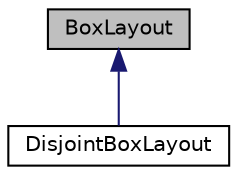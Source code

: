 digraph "BoxLayout"
{
  edge [fontname="Helvetica",fontsize="10",labelfontname="Helvetica",labelfontsize="10"];
  node [fontname="Helvetica",fontsize="10",shape=record];
  Node0 [label="BoxLayout",height=0.2,width=0.4,color="black", fillcolor="grey75", style="filled", fontcolor="black"];
  Node0 -> Node1 [dir="back",color="midnightblue",fontsize="10",style="solid",fontname="Helvetica"];
  Node1 [label="DisjointBoxLayout",height=0.2,width=0.4,color="black", fillcolor="white", style="filled",URL="$classDisjointBoxLayout.html",tooltip="A BoxLayout that has a concept of disjointedness. "];
}
